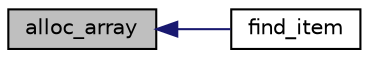 digraph "alloc_array"
{
 // INTERACTIVE_SVG=YES
  edge [fontname="Helvetica",fontsize="10",labelfontname="Helvetica",labelfontsize="10"];
  node [fontname="Helvetica",fontsize="10",shape=record];
  rankdir="LR";
  Node1 [label="alloc_array",height=0.2,width=0.4,color="black", fillcolor="grey75", style="filled", fontcolor="black"];
  Node1 -> Node2 [dir="back",color="midnightblue",fontsize="10",style="solid",fontname="Helvetica"];
  Node2 [label="find_item",height=0.2,width=0.4,color="black", fillcolor="white", style="filled",URL="$d0/d36/ssl-vision_2src_2shared_2util_2util_8h.html#ad002a5219ed4aa6d5deafcaf3dca335a"];
}
